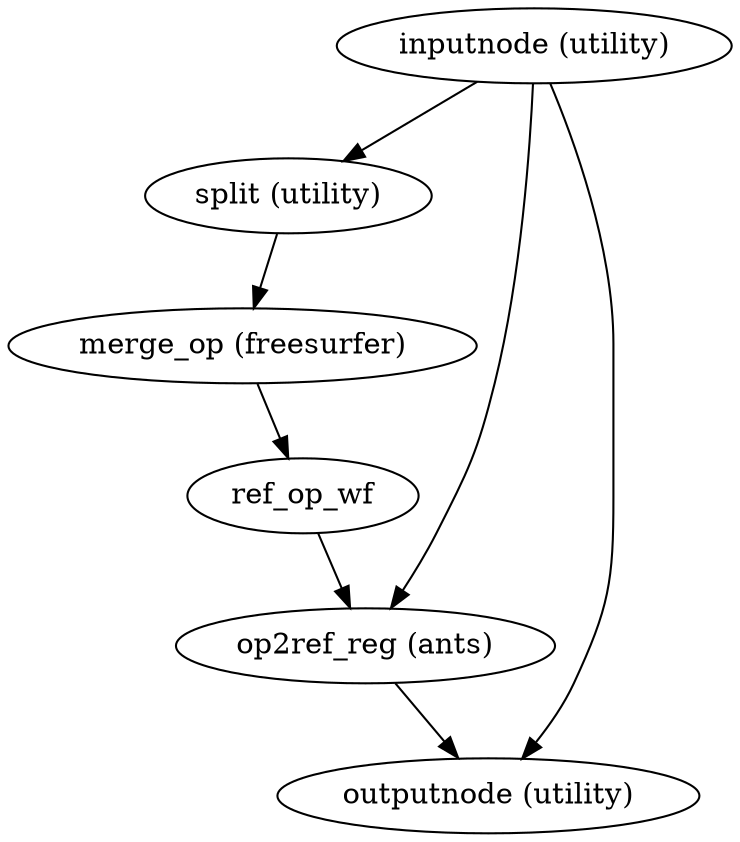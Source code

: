 strict digraph  {
"inputnode (utility)";
"split (utility)";
"op2ref_reg (ants)";
"outputnode (utility)";
"merge_op (freesurfer)";
ref_op_wf;
"inputnode (utility)" -> "split (utility)";
"inputnode (utility)" -> "op2ref_reg (ants)";
"inputnode (utility)" -> "outputnode (utility)";
"split (utility)" -> "merge_op (freesurfer)";
"op2ref_reg (ants)" -> "outputnode (utility)";
"merge_op (freesurfer)" -> ref_op_wf;
ref_op_wf -> "op2ref_reg (ants)";
}
